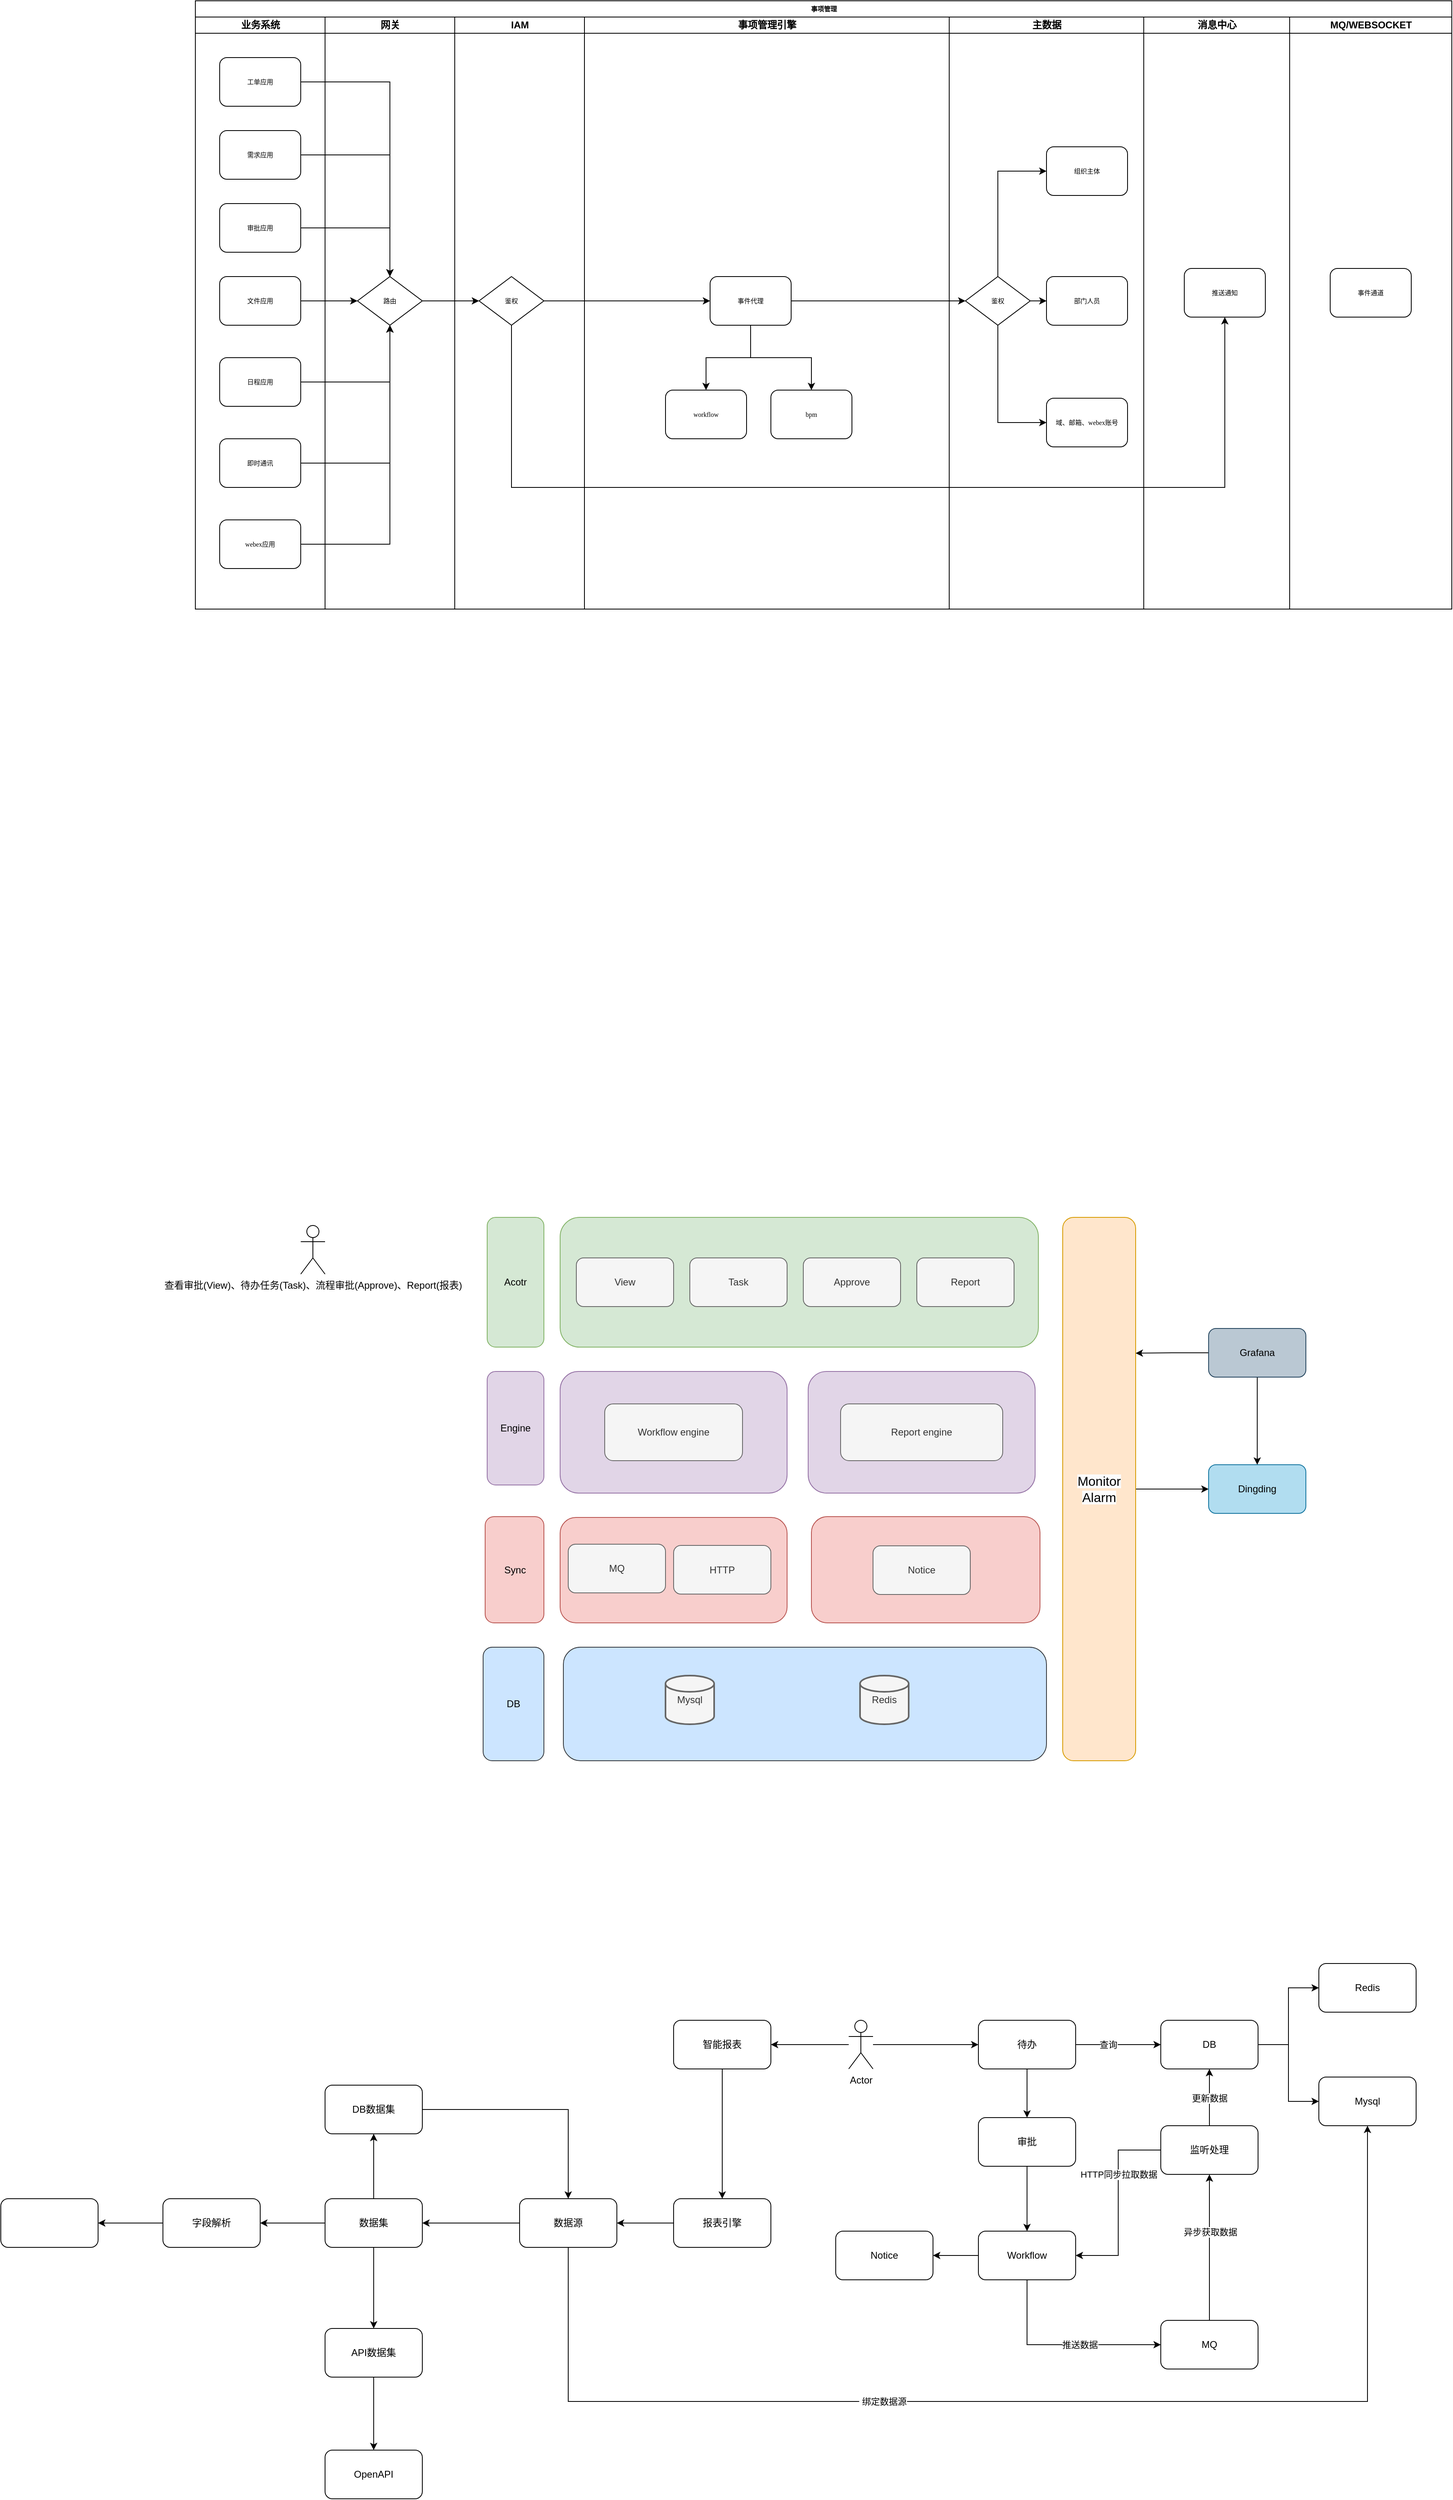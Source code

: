 <mxfile version="15.7.3" type="github">
  <diagram name="Page-1" id="74e2e168-ea6b-b213-b513-2b3c1d86103e">
    <mxGraphModel dx="3531" dy="1328" grid="1" gridSize="10" guides="1" tooltips="1" connect="1" arrows="1" fold="1" page="1" pageScale="1" pageWidth="1100" pageHeight="850" background="none" math="0" shadow="0">
      <root>
        <mxCell id="0" />
        <mxCell id="1" parent="0" />
        <mxCell id="QAFNWtgdx4BfWXEss5s8-122" value="" style="rounded=1;whiteSpace=wrap;html=1;fillColor=#e1d5e7;strokeColor=#9673a6;" vertex="1" parent="1">
          <mxGeometry x="886" y="1730" width="280" height="150" as="geometry" />
        </mxCell>
        <mxCell id="QAFNWtgdx4BfWXEss5s8-107" value="" style="rounded=1;whiteSpace=wrap;html=1;fillColor=#cce5ff;strokeColor=#36393d;" vertex="1" parent="1">
          <mxGeometry x="584" y="2070" width="596" height="140" as="geometry" />
        </mxCell>
        <mxCell id="QAFNWtgdx4BfWXEss5s8-105" value="" style="rounded=1;whiteSpace=wrap;html=1;fillColor=#e1d5e7;strokeColor=#9673a6;" vertex="1" parent="1">
          <mxGeometry x="580" y="1730" width="280" height="150" as="geometry" />
        </mxCell>
        <mxCell id="QAFNWtgdx4BfWXEss5s8-104" value="" style="rounded=1;whiteSpace=wrap;html=1;fillColor=#d5e8d4;strokeColor=#82b366;" vertex="1" parent="1">
          <mxGeometry x="580" y="1540" width="590" height="160" as="geometry" />
        </mxCell>
        <mxCell id="77e6c97f196da883-1" value="事项管理" style="swimlane;html=1;childLayout=stackLayout;startSize=20;rounded=0;shadow=0;labelBackgroundColor=none;strokeWidth=1;fontFamily=Verdana;fontSize=8;align=center;" parent="1" vertex="1">
          <mxGeometry x="130" y="40" width="1550" height="750" as="geometry" />
        </mxCell>
        <mxCell id="77e6c97f196da883-2" value="业务系统" style="swimlane;html=1;startSize=20;" parent="77e6c97f196da883-1" vertex="1">
          <mxGeometry y="20" width="160" height="730" as="geometry" />
        </mxCell>
        <mxCell id="77e6c97f196da883-8" value="工单应用" style="rounded=1;whiteSpace=wrap;html=1;shadow=0;labelBackgroundColor=none;strokeWidth=1;fontFamily=Verdana;fontSize=8;align=center;" parent="77e6c97f196da883-2" vertex="1">
          <mxGeometry x="30" y="50" width="100" height="60" as="geometry" />
        </mxCell>
        <mxCell id="77e6c97f196da883-9" value="审批应用" style="rounded=1;whiteSpace=wrap;html=1;shadow=0;labelBackgroundColor=none;strokeWidth=1;fontFamily=Verdana;fontSize=8;align=center;" parent="77e6c97f196da883-2" vertex="1">
          <mxGeometry x="30" y="230" width="100" height="60" as="geometry" />
        </mxCell>
        <mxCell id="QAFNWtgdx4BfWXEss5s8-1" value="需求应用" style="rounded=1;whiteSpace=wrap;html=1;shadow=0;labelBackgroundColor=none;strokeWidth=1;fontFamily=Verdana;fontSize=8;align=center;" vertex="1" parent="77e6c97f196da883-2">
          <mxGeometry x="30" y="140" width="100" height="60" as="geometry" />
        </mxCell>
        <mxCell id="QAFNWtgdx4BfWXEss5s8-9" value="文件应用" style="rounded=1;whiteSpace=wrap;html=1;shadow=0;labelBackgroundColor=none;strokeWidth=1;fontFamily=Verdana;fontSize=8;align=center;" vertex="1" parent="77e6c97f196da883-2">
          <mxGeometry x="30" y="320" width="100" height="60" as="geometry" />
        </mxCell>
        <mxCell id="QAFNWtgdx4BfWXEss5s8-10" value="日程应用" style="rounded=1;whiteSpace=wrap;html=1;shadow=0;labelBackgroundColor=none;strokeWidth=1;fontFamily=Verdana;fontSize=8;align=center;" vertex="1" parent="77e6c97f196da883-2">
          <mxGeometry x="30" y="420" width="100" height="60" as="geometry" />
        </mxCell>
        <mxCell id="QAFNWtgdx4BfWXEss5s8-11" value="即时通讯" style="rounded=1;whiteSpace=wrap;html=1;shadow=0;labelBackgroundColor=none;strokeWidth=1;fontFamily=Verdana;fontSize=8;align=center;" vertex="1" parent="77e6c97f196da883-2">
          <mxGeometry x="30" y="520" width="100" height="60" as="geometry" />
        </mxCell>
        <mxCell id="QAFNWtgdx4BfWXEss5s8-12" value="webex应用" style="rounded=1;whiteSpace=wrap;html=1;shadow=0;labelBackgroundColor=none;strokeWidth=1;fontFamily=Verdana;fontSize=8;align=center;" vertex="1" parent="77e6c97f196da883-2">
          <mxGeometry x="30" y="620" width="100" height="60" as="geometry" />
        </mxCell>
        <mxCell id="77e6c97f196da883-3" value="网关" style="swimlane;html=1;startSize=20;" parent="77e6c97f196da883-1" vertex="1">
          <mxGeometry x="160" y="20" width="160" height="730" as="geometry" />
        </mxCell>
        <mxCell id="77e6c97f196da883-13" value="路由" style="rhombus;whiteSpace=wrap;html=1;rounded=0;shadow=0;labelBackgroundColor=none;strokeWidth=1;fontFamily=Verdana;fontSize=8;align=center;" parent="77e6c97f196da883-3" vertex="1">
          <mxGeometry x="40" y="320" width="80" height="60" as="geometry" />
        </mxCell>
        <mxCell id="77e6c97f196da883-4" value="IAM" style="swimlane;html=1;startSize=20;" parent="77e6c97f196da883-1" vertex="1">
          <mxGeometry x="320" y="20" width="160" height="730" as="geometry" />
        </mxCell>
        <mxCell id="QAFNWtgdx4BfWXEss5s8-61" value="鉴权" style="rhombus;whiteSpace=wrap;html=1;rounded=0;shadow=0;labelBackgroundColor=none;strokeWidth=1;fontFamily=Verdana;fontSize=8;align=center;" vertex="1" parent="77e6c97f196da883-4">
          <mxGeometry x="30" y="320" width="80" height="60" as="geometry" />
        </mxCell>
        <mxCell id="QAFNWtgdx4BfWXEss5s8-17" style="edgeStyle=orthogonalEdgeStyle;rounded=0;orthogonalLoop=1;jettySize=auto;html=1;" edge="1" parent="77e6c97f196da883-1" source="77e6c97f196da883-8" target="77e6c97f196da883-13">
          <mxGeometry relative="1" as="geometry">
            <Array as="points">
              <mxPoint x="240" y="100" />
            </Array>
          </mxGeometry>
        </mxCell>
        <mxCell id="QAFNWtgdx4BfWXEss5s8-18" style="edgeStyle=orthogonalEdgeStyle;rounded=0;orthogonalLoop=1;jettySize=auto;html=1;entryX=0.5;entryY=0;entryDx=0;entryDy=0;" edge="1" parent="77e6c97f196da883-1" source="QAFNWtgdx4BfWXEss5s8-1" target="77e6c97f196da883-13">
          <mxGeometry relative="1" as="geometry" />
        </mxCell>
        <mxCell id="QAFNWtgdx4BfWXEss5s8-20" style="edgeStyle=orthogonalEdgeStyle;rounded=0;orthogonalLoop=1;jettySize=auto;html=1;entryX=0;entryY=0.5;entryDx=0;entryDy=0;" edge="1" parent="77e6c97f196da883-1" source="QAFNWtgdx4BfWXEss5s8-9" target="77e6c97f196da883-13">
          <mxGeometry relative="1" as="geometry" />
        </mxCell>
        <mxCell id="QAFNWtgdx4BfWXEss5s8-21" style="edgeStyle=orthogonalEdgeStyle;rounded=0;orthogonalLoop=1;jettySize=auto;html=1;entryX=0.5;entryY=1;entryDx=0;entryDy=0;" edge="1" parent="77e6c97f196da883-1" source="QAFNWtgdx4BfWXEss5s8-10" target="77e6c97f196da883-13">
          <mxGeometry relative="1" as="geometry" />
        </mxCell>
        <mxCell id="QAFNWtgdx4BfWXEss5s8-24" style="edgeStyle=orthogonalEdgeStyle;rounded=0;orthogonalLoop=1;jettySize=auto;html=1;entryX=0.5;entryY=1;entryDx=0;entryDy=0;" edge="1" parent="77e6c97f196da883-1" source="QAFNWtgdx4BfWXEss5s8-12" target="77e6c97f196da883-13">
          <mxGeometry relative="1" as="geometry" />
        </mxCell>
        <mxCell id="77e6c97f196da883-5" value="事项管理引擎" style="swimlane;html=1;startSize=20;" parent="77e6c97f196da883-1" vertex="1">
          <mxGeometry x="480" y="20" width="450" height="730" as="geometry" />
        </mxCell>
        <mxCell id="QAFNWtgdx4BfWXEss5s8-57" style="edgeStyle=orthogonalEdgeStyle;rounded=0;orthogonalLoop=1;jettySize=auto;html=1;entryX=0.5;entryY=0;entryDx=0;entryDy=0;" edge="1" parent="77e6c97f196da883-5" source="77e6c97f196da883-15" target="QAFNWtgdx4BfWXEss5s8-42">
          <mxGeometry relative="1" as="geometry" />
        </mxCell>
        <mxCell id="QAFNWtgdx4BfWXEss5s8-58" style="edgeStyle=orthogonalEdgeStyle;rounded=0;orthogonalLoop=1;jettySize=auto;html=1;" edge="1" parent="77e6c97f196da883-5" source="77e6c97f196da883-15" target="QAFNWtgdx4BfWXEss5s8-29">
          <mxGeometry relative="1" as="geometry" />
        </mxCell>
        <mxCell id="77e6c97f196da883-15" value="事件代理" style="rounded=1;whiteSpace=wrap;html=1;shadow=0;labelBackgroundColor=none;strokeWidth=1;fontFamily=Verdana;fontSize=8;align=center;" parent="77e6c97f196da883-5" vertex="1">
          <mxGeometry x="155" y="320" width="100" height="60" as="geometry" />
        </mxCell>
        <mxCell id="QAFNWtgdx4BfWXEss5s8-29" value="bpm" style="rounded=1;whiteSpace=wrap;html=1;shadow=0;labelBackgroundColor=none;strokeWidth=1;fontFamily=Verdana;fontSize=8;align=center;" vertex="1" parent="77e6c97f196da883-5">
          <mxGeometry x="230" y="460" width="100" height="60" as="geometry" />
        </mxCell>
        <mxCell id="QAFNWtgdx4BfWXEss5s8-42" value="workflow" style="rounded=1;whiteSpace=wrap;html=1;shadow=0;labelBackgroundColor=none;strokeWidth=1;fontFamily=Verdana;fontSize=8;align=center;" vertex="1" parent="77e6c97f196da883-5">
          <mxGeometry x="100" y="460" width="100" height="60" as="geometry" />
        </mxCell>
        <mxCell id="77e6c97f196da883-6" value="主数据" style="swimlane;html=1;startSize=20;" parent="77e6c97f196da883-1" vertex="1">
          <mxGeometry x="930" y="20" width="240" height="730" as="geometry" />
        </mxCell>
        <mxCell id="QAFNWtgdx4BfWXEss5s8-26" value="域、邮箱、webex账号" style="rounded=1;whiteSpace=wrap;html=1;shadow=0;labelBackgroundColor=none;strokeWidth=1;fontFamily=Verdana;fontSize=8;align=center;" vertex="1" parent="77e6c97f196da883-6">
          <mxGeometry x="120" y="470" width="100" height="60" as="geometry" />
        </mxCell>
        <mxCell id="QAFNWtgdx4BfWXEss5s8-27" value="组织主体" style="rounded=1;whiteSpace=wrap;html=1;shadow=0;labelBackgroundColor=none;strokeWidth=1;fontFamily=Verdana;fontSize=8;align=center;" vertex="1" parent="77e6c97f196da883-6">
          <mxGeometry x="120" y="160" width="100" height="60" as="geometry" />
        </mxCell>
        <mxCell id="QAFNWtgdx4BfWXEss5s8-28" value="部门人员" style="rounded=1;whiteSpace=wrap;html=1;shadow=0;labelBackgroundColor=none;strokeWidth=1;fontFamily=Verdana;fontSize=8;align=center;" vertex="1" parent="77e6c97f196da883-6">
          <mxGeometry x="120" y="320" width="100" height="60" as="geometry" />
        </mxCell>
        <mxCell id="QAFNWtgdx4BfWXEss5s8-32" style="edgeStyle=orthogonalEdgeStyle;rounded=0;orthogonalLoop=1;jettySize=auto;html=1;" edge="1" parent="77e6c97f196da883-6" source="QAFNWtgdx4BfWXEss5s8-30" target="QAFNWtgdx4BfWXEss5s8-28">
          <mxGeometry relative="1" as="geometry" />
        </mxCell>
        <mxCell id="QAFNWtgdx4BfWXEss5s8-53" style="edgeStyle=orthogonalEdgeStyle;rounded=0;orthogonalLoop=1;jettySize=auto;html=1;entryX=0;entryY=0.5;entryDx=0;entryDy=0;" edge="1" parent="77e6c97f196da883-6" source="QAFNWtgdx4BfWXEss5s8-30" target="QAFNWtgdx4BfWXEss5s8-27">
          <mxGeometry relative="1" as="geometry">
            <Array as="points">
              <mxPoint x="60" y="190" />
            </Array>
          </mxGeometry>
        </mxCell>
        <mxCell id="QAFNWtgdx4BfWXEss5s8-54" style="edgeStyle=orthogonalEdgeStyle;rounded=0;orthogonalLoop=1;jettySize=auto;html=1;entryX=0;entryY=0.5;entryDx=0;entryDy=0;" edge="1" parent="77e6c97f196da883-6" source="QAFNWtgdx4BfWXEss5s8-30" target="QAFNWtgdx4BfWXEss5s8-26">
          <mxGeometry relative="1" as="geometry">
            <Array as="points">
              <mxPoint x="60" y="500" />
            </Array>
          </mxGeometry>
        </mxCell>
        <mxCell id="QAFNWtgdx4BfWXEss5s8-30" value="鉴权" style="rhombus;whiteSpace=wrap;html=1;rounded=0;shadow=0;labelBackgroundColor=none;strokeWidth=1;fontFamily=Verdana;fontSize=8;align=center;" vertex="1" parent="77e6c97f196da883-6">
          <mxGeometry x="20" y="320" width="80" height="60" as="geometry" />
        </mxCell>
        <mxCell id="77e6c97f196da883-7" value="消息中心" style="swimlane;html=1;startSize=20;" parent="77e6c97f196da883-1" vertex="1">
          <mxGeometry x="1170" y="20" width="180" height="730" as="geometry" />
        </mxCell>
        <mxCell id="QAFNWtgdx4BfWXEss5s8-25" value="推送通知" style="rounded=1;whiteSpace=wrap;html=1;shadow=0;labelBackgroundColor=none;strokeWidth=1;fontFamily=Verdana;fontSize=8;align=center;" vertex="1" parent="77e6c97f196da883-7">
          <mxGeometry x="50" y="310" width="100" height="60" as="geometry" />
        </mxCell>
        <mxCell id="QAFNWtgdx4BfWXEss5s8-31" style="edgeStyle=orthogonalEdgeStyle;rounded=0;orthogonalLoop=1;jettySize=auto;html=1;entryX=0.5;entryY=0;entryDx=0;entryDy=0;" edge="1" parent="77e6c97f196da883-1" source="77e6c97f196da883-9" target="77e6c97f196da883-13">
          <mxGeometry relative="1" as="geometry" />
        </mxCell>
        <mxCell id="QAFNWtgdx4BfWXEss5s8-22" style="edgeStyle=orthogonalEdgeStyle;rounded=0;orthogonalLoop=1;jettySize=auto;html=1;entryX=0.5;entryY=1;entryDx=0;entryDy=0;" edge="1" parent="77e6c97f196da883-1" source="QAFNWtgdx4BfWXEss5s8-11" target="77e6c97f196da883-13">
          <mxGeometry relative="1" as="geometry">
            <mxPoint x="170" y="400" as="targetPoint" />
          </mxGeometry>
        </mxCell>
        <mxCell id="QAFNWtgdx4BfWXEss5s8-62" style="edgeStyle=orthogonalEdgeStyle;rounded=0;orthogonalLoop=1;jettySize=auto;html=1;entryX=0;entryY=0.5;entryDx=0;entryDy=0;" edge="1" parent="77e6c97f196da883-1" source="77e6c97f196da883-13" target="QAFNWtgdx4BfWXEss5s8-61">
          <mxGeometry relative="1" as="geometry" />
        </mxCell>
        <mxCell id="QAFNWtgdx4BfWXEss5s8-64" style="edgeStyle=orthogonalEdgeStyle;rounded=0;orthogonalLoop=1;jettySize=auto;html=1;entryX=0.5;entryY=1;entryDx=0;entryDy=0;" edge="1" parent="77e6c97f196da883-1" source="QAFNWtgdx4BfWXEss5s8-61" target="QAFNWtgdx4BfWXEss5s8-25">
          <mxGeometry relative="1" as="geometry">
            <Array as="points">
              <mxPoint x="390" y="600" />
              <mxPoint x="1270" y="600" />
            </Array>
          </mxGeometry>
        </mxCell>
        <mxCell id="QAFNWtgdx4BfWXEss5s8-70" style="edgeStyle=orthogonalEdgeStyle;rounded=0;orthogonalLoop=1;jettySize=auto;html=1;entryX=0;entryY=0.5;entryDx=0;entryDy=0;exitX=1;exitY=0.5;exitDx=0;exitDy=0;" edge="1" parent="77e6c97f196da883-1" source="77e6c97f196da883-15" target="QAFNWtgdx4BfWXEss5s8-30">
          <mxGeometry relative="1" as="geometry">
            <mxPoint x="850" y="370" as="sourcePoint" />
          </mxGeometry>
        </mxCell>
        <mxCell id="QAFNWtgdx4BfWXEss5s8-71" style="edgeStyle=orthogonalEdgeStyle;rounded=0;orthogonalLoop=1;jettySize=auto;html=1;entryX=0;entryY=0.5;entryDx=0;entryDy=0;" edge="1" parent="77e6c97f196da883-1" source="QAFNWtgdx4BfWXEss5s8-61" target="77e6c97f196da883-15">
          <mxGeometry relative="1" as="geometry">
            <mxPoint x="530" y="370" as="targetPoint" />
          </mxGeometry>
        </mxCell>
        <mxCell id="QAFNWtgdx4BfWXEss5s8-73" value="MQ/WEBSOCKET" style="swimlane;html=1;startSize=20;" vertex="1" parent="77e6c97f196da883-1">
          <mxGeometry x="1350" y="20" width="200" height="730" as="geometry" />
        </mxCell>
        <mxCell id="QAFNWtgdx4BfWXEss5s8-74" value="事件通道" style="rounded=1;whiteSpace=wrap;html=1;shadow=0;labelBackgroundColor=none;strokeWidth=1;fontFamily=Verdana;fontSize=8;align=center;" vertex="1" parent="QAFNWtgdx4BfWXEss5s8-73">
          <mxGeometry x="50" y="310" width="100" height="60" as="geometry" />
        </mxCell>
        <mxCell id="QAFNWtgdx4BfWXEss5s8-75" value="View" style="rounded=1;whiteSpace=wrap;html=1;fillColor=#f5f5f5;fontColor=#333333;strokeColor=#666666;" vertex="1" parent="1">
          <mxGeometry x="600" y="1590" width="120" height="60" as="geometry" />
        </mxCell>
        <mxCell id="QAFNWtgdx4BfWXEss5s8-76" value="Report engine" style="rounded=1;whiteSpace=wrap;html=1;fillColor=#f5f5f5;fontColor=#333333;strokeColor=#666666;" vertex="1" parent="1">
          <mxGeometry x="926" y="1770" width="200" height="70" as="geometry" />
        </mxCell>
        <mxCell id="QAFNWtgdx4BfWXEss5s8-77" value="查看审批(View)、待办任务(Task)、流程审批(Approve)、Report(报表)" style="shape=umlActor;verticalLabelPosition=bottom;verticalAlign=top;html=1;outlineConnect=0;" vertex="1" parent="1">
          <mxGeometry x="260" y="1550" width="30" height="60" as="geometry" />
        </mxCell>
        <mxCell id="QAFNWtgdx4BfWXEss5s8-79" value="Task" style="rounded=1;whiteSpace=wrap;html=1;fillColor=#f5f5f5;fontColor=#333333;strokeColor=#666666;" vertex="1" parent="1">
          <mxGeometry x="740" y="1590" width="120" height="60" as="geometry" />
        </mxCell>
        <mxCell id="QAFNWtgdx4BfWXEss5s8-80" value="Approve" style="rounded=1;whiteSpace=wrap;html=1;fillColor=#f5f5f5;fontColor=#333333;strokeColor=#666666;" vertex="1" parent="1">
          <mxGeometry x="880" y="1590" width="120" height="60" as="geometry" />
        </mxCell>
        <mxCell id="QAFNWtgdx4BfWXEss5s8-81" value="Workflow engine" style="rounded=1;whiteSpace=wrap;html=1;fillColor=#f5f5f5;fontColor=#333333;strokeColor=#666666;" vertex="1" parent="1">
          <mxGeometry x="635" y="1770" width="170" height="70" as="geometry" />
        </mxCell>
        <mxCell id="QAFNWtgdx4BfWXEss5s8-98" value="" style="edgeStyle=orthogonalEdgeStyle;rounded=0;orthogonalLoop=1;jettySize=auto;html=1;" edge="1" parent="1" source="QAFNWtgdx4BfWXEss5s8-86" target="QAFNWtgdx4BfWXEss5s8-97">
          <mxGeometry relative="1" as="geometry" />
        </mxCell>
        <mxCell id="QAFNWtgdx4BfWXEss5s8-86" value="&lt;span style=&quot;font-family: &amp;#34;pingfang sc&amp;#34; , &amp;#34;arial&amp;#34; , &amp;#34;hiragino sans gb&amp;#34; , &amp;#34;stheiti&amp;#34; , &amp;#34;microsoft yahei&amp;#34; , &amp;#34;wenquanyi micro hei&amp;#34; , sans-serif ; font-size: 16px ; background-color: rgb(251 , 251 , 251)&quot;&gt;Monitor Alarm&lt;/span&gt;" style="rounded=1;whiteSpace=wrap;html=1;fillColor=#ffe6cc;strokeColor=#d79b00;" vertex="1" parent="1">
          <mxGeometry x="1200" y="1540" width="90" height="670" as="geometry" />
        </mxCell>
        <mxCell id="QAFNWtgdx4BfWXEss5s8-97" value="&lt;span&gt;Dingding&lt;/span&gt;" style="whiteSpace=wrap;html=1;rounded=1;fillColor=#b1ddf0;strokeColor=#10739e;" vertex="1" parent="1">
          <mxGeometry x="1380" y="1845" width="120" height="60" as="geometry" />
        </mxCell>
        <mxCell id="QAFNWtgdx4BfWXEss5s8-119" style="edgeStyle=orthogonalEdgeStyle;rounded=0;orthogonalLoop=1;jettySize=auto;html=1;entryX=1;entryY=0.25;entryDx=0;entryDy=0;" edge="1" parent="1" source="QAFNWtgdx4BfWXEss5s8-99" target="QAFNWtgdx4BfWXEss5s8-86">
          <mxGeometry relative="1" as="geometry" />
        </mxCell>
        <mxCell id="QAFNWtgdx4BfWXEss5s8-123" style="edgeStyle=orthogonalEdgeStyle;rounded=0;orthogonalLoop=1;jettySize=auto;html=1;entryX=0.5;entryY=0;entryDx=0;entryDy=0;" edge="1" parent="1" source="QAFNWtgdx4BfWXEss5s8-99" target="QAFNWtgdx4BfWXEss5s8-97">
          <mxGeometry relative="1" as="geometry" />
        </mxCell>
        <mxCell id="QAFNWtgdx4BfWXEss5s8-99" value="Grafana" style="whiteSpace=wrap;html=1;rounded=1;fillColor=#bac8d3;strokeColor=#23445d;" vertex="1" parent="1">
          <mxGeometry x="1380" y="1677" width="120" height="60" as="geometry" />
        </mxCell>
        <mxCell id="QAFNWtgdx4BfWXEss5s8-100" value="Mysql" style="strokeWidth=2;html=1;shape=mxgraph.flowchart.database;whiteSpace=wrap;fillColor=#f5f5f5;fontColor=#333333;strokeColor=#666666;" vertex="1" parent="1">
          <mxGeometry x="710" y="2105" width="60" height="60" as="geometry" />
        </mxCell>
        <mxCell id="QAFNWtgdx4BfWXEss5s8-102" value="Acotr" style="rounded=1;whiteSpace=wrap;html=1;fillColor=#d5e8d4;strokeColor=#82b366;" vertex="1" parent="1">
          <mxGeometry x="490" y="1540" width="70" height="160" as="geometry" />
        </mxCell>
        <mxCell id="QAFNWtgdx4BfWXEss5s8-103" value="&lt;span&gt;Engine&lt;/span&gt;" style="rounded=1;whiteSpace=wrap;html=1;fillColor=#e1d5e7;strokeColor=#9673a6;" vertex="1" parent="1">
          <mxGeometry x="490" y="1730" width="70" height="140" as="geometry" />
        </mxCell>
        <mxCell id="QAFNWtgdx4BfWXEss5s8-106" value="&lt;span&gt;DB&lt;/span&gt;" style="rounded=1;whiteSpace=wrap;html=1;fillColor=#cce5ff;strokeColor=#36393d;" vertex="1" parent="1">
          <mxGeometry x="485" y="2070" width="75" height="140" as="geometry" />
        </mxCell>
        <mxCell id="QAFNWtgdx4BfWXEss5s8-108" value="Sync" style="rounded=1;whiteSpace=wrap;html=1;fillColor=#f8cecc;strokeColor=#b85450;" vertex="1" parent="1">
          <mxGeometry x="487.5" y="1909" width="72.5" height="131" as="geometry" />
        </mxCell>
        <mxCell id="QAFNWtgdx4BfWXEss5s8-109" value="" style="rounded=1;whiteSpace=wrap;html=1;fillColor=#f8cecc;strokeColor=#b85450;" vertex="1" parent="1">
          <mxGeometry x="580" y="1910" width="280" height="130" as="geometry" />
        </mxCell>
        <mxCell id="QAFNWtgdx4BfWXEss5s8-110" value="Report" style="rounded=1;whiteSpace=wrap;html=1;fillColor=#f5f5f5;fontColor=#333333;strokeColor=#666666;" vertex="1" parent="1">
          <mxGeometry x="1020" y="1590" width="120" height="60" as="geometry" />
        </mxCell>
        <mxCell id="QAFNWtgdx4BfWXEss5s8-111" value="MQ" style="rounded=1;whiteSpace=wrap;html=1;fillColor=#f5f5f5;fontColor=#333333;strokeColor=#666666;" vertex="1" parent="1">
          <mxGeometry x="590" y="1943" width="120" height="60" as="geometry" />
        </mxCell>
        <mxCell id="QAFNWtgdx4BfWXEss5s8-113" value="HTTP" style="rounded=1;whiteSpace=wrap;html=1;fillColor=#f5f5f5;fontColor=#333333;strokeColor=#666666;" vertex="1" parent="1">
          <mxGeometry x="720" y="1944.5" width="120" height="60" as="geometry" />
        </mxCell>
        <mxCell id="QAFNWtgdx4BfWXEss5s8-114" value="Redis" style="strokeWidth=2;html=1;shape=mxgraph.flowchart.database;whiteSpace=wrap;fillColor=#f5f5f5;fontColor=#333333;strokeColor=#666666;" vertex="1" parent="1">
          <mxGeometry x="950" y="2105" width="60" height="60" as="geometry" />
        </mxCell>
        <mxCell id="QAFNWtgdx4BfWXEss5s8-117" value="" style="rounded=1;whiteSpace=wrap;html=1;fillColor=#f8cecc;strokeColor=#b85450;" vertex="1" parent="1">
          <mxGeometry x="890" y="1909" width="282" height="131" as="geometry" />
        </mxCell>
        <mxCell id="QAFNWtgdx4BfWXEss5s8-118" value="Notice" style="rounded=1;whiteSpace=wrap;html=1;fillColor=#f5f5f5;fontColor=#333333;strokeColor=#666666;" vertex="1" parent="1">
          <mxGeometry x="966" y="1945" width="120" height="60" as="geometry" />
        </mxCell>
        <mxCell id="QAFNWtgdx4BfWXEss5s8-126" style="edgeStyle=orthogonalEdgeStyle;rounded=0;orthogonalLoop=1;jettySize=auto;html=1;entryX=0;entryY=0.5;entryDx=0;entryDy=0;" edge="1" parent="1" source="QAFNWtgdx4BfWXEss5s8-124" target="QAFNWtgdx4BfWXEss5s8-125">
          <mxGeometry relative="1" as="geometry" />
        </mxCell>
        <mxCell id="QAFNWtgdx4BfWXEss5s8-161" style="edgeStyle=orthogonalEdgeStyle;rounded=0;orthogonalLoop=1;jettySize=auto;html=1;" edge="1" parent="1" source="QAFNWtgdx4BfWXEss5s8-124" target="QAFNWtgdx4BfWXEss5s8-158">
          <mxGeometry relative="1" as="geometry" />
        </mxCell>
        <mxCell id="QAFNWtgdx4BfWXEss5s8-124" value="Actor" style="shape=umlActor;verticalLabelPosition=bottom;verticalAlign=top;html=1;outlineConnect=0;" vertex="1" parent="1">
          <mxGeometry x="936" y="2530" width="30" height="60" as="geometry" />
        </mxCell>
        <mxCell id="QAFNWtgdx4BfWXEss5s8-134" style="edgeStyle=orthogonalEdgeStyle;rounded=0;orthogonalLoop=1;jettySize=auto;html=1;entryX=0.5;entryY=0;entryDx=0;entryDy=0;" edge="1" parent="1" source="QAFNWtgdx4BfWXEss5s8-125" target="QAFNWtgdx4BfWXEss5s8-129">
          <mxGeometry relative="1" as="geometry" />
        </mxCell>
        <mxCell id="QAFNWtgdx4BfWXEss5s8-137" style="edgeStyle=orthogonalEdgeStyle;rounded=0;orthogonalLoop=1;jettySize=auto;html=1;" edge="1" parent="1" source="QAFNWtgdx4BfWXEss5s8-125" target="QAFNWtgdx4BfWXEss5s8-136">
          <mxGeometry relative="1" as="geometry" />
        </mxCell>
        <mxCell id="QAFNWtgdx4BfWXEss5s8-138" value="查询" style="edgeLabel;html=1;align=center;verticalAlign=middle;resizable=0;points=[];" vertex="1" connectable="0" parent="QAFNWtgdx4BfWXEss5s8-137">
          <mxGeometry x="-0.243" relative="1" as="geometry">
            <mxPoint as="offset" />
          </mxGeometry>
        </mxCell>
        <mxCell id="QAFNWtgdx4BfWXEss5s8-125" value="待办" style="rounded=1;whiteSpace=wrap;html=1;" vertex="1" parent="1">
          <mxGeometry x="1096" y="2530" width="120" height="60" as="geometry" />
        </mxCell>
        <mxCell id="QAFNWtgdx4BfWXEss5s8-135" style="edgeStyle=orthogonalEdgeStyle;rounded=0;orthogonalLoop=1;jettySize=auto;html=1;entryX=0.5;entryY=0;entryDx=0;entryDy=0;" edge="1" parent="1" source="QAFNWtgdx4BfWXEss5s8-129" target="QAFNWtgdx4BfWXEss5s8-132">
          <mxGeometry relative="1" as="geometry" />
        </mxCell>
        <mxCell id="QAFNWtgdx4BfWXEss5s8-129" value="审批" style="whiteSpace=wrap;html=1;rounded=1;" vertex="1" parent="1">
          <mxGeometry x="1096" y="2650" width="120" height="60" as="geometry" />
        </mxCell>
        <mxCell id="QAFNWtgdx4BfWXEss5s8-152" style="edgeStyle=orthogonalEdgeStyle;rounded=0;orthogonalLoop=1;jettySize=auto;html=1;entryX=0;entryY=0.5;entryDx=0;entryDy=0;" edge="1" parent="1" source="QAFNWtgdx4BfWXEss5s8-132" target="QAFNWtgdx4BfWXEss5s8-144">
          <mxGeometry relative="1" as="geometry">
            <Array as="points">
              <mxPoint x="1156" y="2930" />
            </Array>
          </mxGeometry>
        </mxCell>
        <mxCell id="QAFNWtgdx4BfWXEss5s8-171" value="推送数据" style="edgeLabel;html=1;align=center;verticalAlign=middle;resizable=0;points=[];" vertex="1" connectable="0" parent="QAFNWtgdx4BfWXEss5s8-152">
          <mxGeometry x="0.18" relative="1" as="geometry">
            <mxPoint as="offset" />
          </mxGeometry>
        </mxCell>
        <mxCell id="QAFNWtgdx4BfWXEss5s8-167" style="edgeStyle=orthogonalEdgeStyle;rounded=0;orthogonalLoop=1;jettySize=auto;html=1;entryX=1;entryY=0.5;entryDx=0;entryDy=0;" edge="1" parent="1" source="QAFNWtgdx4BfWXEss5s8-132" target="QAFNWtgdx4BfWXEss5s8-166">
          <mxGeometry relative="1" as="geometry" />
        </mxCell>
        <mxCell id="QAFNWtgdx4BfWXEss5s8-132" value="Workflow" style="rounded=1;whiteSpace=wrap;html=1;" vertex="1" parent="1">
          <mxGeometry x="1096" y="2790" width="120" height="60" as="geometry" />
        </mxCell>
        <mxCell id="QAFNWtgdx4BfWXEss5s8-142" style="edgeStyle=orthogonalEdgeStyle;rounded=0;orthogonalLoop=1;jettySize=auto;html=1;entryX=0;entryY=0.5;entryDx=0;entryDy=0;" edge="1" parent="1" source="QAFNWtgdx4BfWXEss5s8-136" target="QAFNWtgdx4BfWXEss5s8-139">
          <mxGeometry relative="1" as="geometry" />
        </mxCell>
        <mxCell id="QAFNWtgdx4BfWXEss5s8-143" style="edgeStyle=orthogonalEdgeStyle;rounded=0;orthogonalLoop=1;jettySize=auto;html=1;entryX=0;entryY=0.5;entryDx=0;entryDy=0;" edge="1" parent="1" source="QAFNWtgdx4BfWXEss5s8-136" target="QAFNWtgdx4BfWXEss5s8-140">
          <mxGeometry relative="1" as="geometry" />
        </mxCell>
        <mxCell id="QAFNWtgdx4BfWXEss5s8-136" value="DB" style="rounded=1;whiteSpace=wrap;html=1;" vertex="1" parent="1">
          <mxGeometry x="1321" y="2530" width="120" height="60" as="geometry" />
        </mxCell>
        <mxCell id="QAFNWtgdx4BfWXEss5s8-139" value="Redis" style="rounded=1;whiteSpace=wrap;html=1;" vertex="1" parent="1">
          <mxGeometry x="1516" y="2460" width="120" height="60" as="geometry" />
        </mxCell>
        <mxCell id="QAFNWtgdx4BfWXEss5s8-140" value="Mysql" style="rounded=1;whiteSpace=wrap;html=1;" vertex="1" parent="1">
          <mxGeometry x="1516" y="2600" width="120" height="60" as="geometry" />
        </mxCell>
        <mxCell id="QAFNWtgdx4BfWXEss5s8-148" style="edgeStyle=orthogonalEdgeStyle;rounded=0;orthogonalLoop=1;jettySize=auto;html=1;" edge="1" parent="1" source="QAFNWtgdx4BfWXEss5s8-144" target="QAFNWtgdx4BfWXEss5s8-147">
          <mxGeometry relative="1" as="geometry" />
        </mxCell>
        <mxCell id="QAFNWtgdx4BfWXEss5s8-151" value="异步获取数据" style="edgeLabel;html=1;align=center;verticalAlign=middle;resizable=0;points=[];" vertex="1" connectable="0" parent="QAFNWtgdx4BfWXEss5s8-148">
          <mxGeometry x="0.216" y="-1" relative="1" as="geometry">
            <mxPoint as="offset" />
          </mxGeometry>
        </mxCell>
        <mxCell id="QAFNWtgdx4BfWXEss5s8-144" value="MQ" style="rounded=1;whiteSpace=wrap;html=1;" vertex="1" parent="1">
          <mxGeometry x="1321" y="2900" width="120" height="60" as="geometry" />
        </mxCell>
        <mxCell id="QAFNWtgdx4BfWXEss5s8-149" style="edgeStyle=orthogonalEdgeStyle;rounded=0;orthogonalLoop=1;jettySize=auto;html=1;" edge="1" parent="1" source="QAFNWtgdx4BfWXEss5s8-147" target="QAFNWtgdx4BfWXEss5s8-136">
          <mxGeometry relative="1" as="geometry" />
        </mxCell>
        <mxCell id="QAFNWtgdx4BfWXEss5s8-150" value="更新数据" style="edgeLabel;html=1;align=center;verticalAlign=middle;resizable=0;points=[];" vertex="1" connectable="0" parent="QAFNWtgdx4BfWXEss5s8-149">
          <mxGeometry x="-0.029" relative="1" as="geometry">
            <mxPoint as="offset" />
          </mxGeometry>
        </mxCell>
        <mxCell id="QAFNWtgdx4BfWXEss5s8-153" style="edgeStyle=orthogonalEdgeStyle;rounded=0;orthogonalLoop=1;jettySize=auto;html=1;entryX=1;entryY=0.5;entryDx=0;entryDy=0;" edge="1" parent="1" source="QAFNWtgdx4BfWXEss5s8-147" target="QAFNWtgdx4BfWXEss5s8-132">
          <mxGeometry relative="1" as="geometry" />
        </mxCell>
        <mxCell id="QAFNWtgdx4BfWXEss5s8-154" value="HTTP同步拉取数据" style="edgeLabel;html=1;align=center;verticalAlign=middle;resizable=0;points=[];" vertex="1" connectable="0" parent="QAFNWtgdx4BfWXEss5s8-153">
          <mxGeometry x="-0.296" relative="1" as="geometry">
            <mxPoint as="offset" />
          </mxGeometry>
        </mxCell>
        <mxCell id="QAFNWtgdx4BfWXEss5s8-147" value="监听处理" style="rounded=1;whiteSpace=wrap;html=1;" vertex="1" parent="1">
          <mxGeometry x="1321" y="2660" width="120" height="60" as="geometry" />
        </mxCell>
        <mxCell id="QAFNWtgdx4BfWXEss5s8-164" style="edgeStyle=orthogonalEdgeStyle;rounded=0;orthogonalLoop=1;jettySize=auto;html=1;" edge="1" parent="1" source="QAFNWtgdx4BfWXEss5s8-158" target="QAFNWtgdx4BfWXEss5s8-162">
          <mxGeometry relative="1" as="geometry" />
        </mxCell>
        <mxCell id="QAFNWtgdx4BfWXEss5s8-158" value="智能报表" style="rounded=1;whiteSpace=wrap;html=1;" vertex="1" parent="1">
          <mxGeometry x="720" y="2530" width="120" height="60" as="geometry" />
        </mxCell>
        <mxCell id="QAFNWtgdx4BfWXEss5s8-165" style="edgeStyle=orthogonalEdgeStyle;rounded=0;orthogonalLoop=1;jettySize=auto;html=1;exitX=0.5;exitY=1;exitDx=0;exitDy=0;" edge="1" parent="1" source="QAFNWtgdx4BfWXEss5s8-172" target="QAFNWtgdx4BfWXEss5s8-140">
          <mxGeometry relative="1" as="geometry">
            <Array as="points">
              <mxPoint x="590" y="3000" />
              <mxPoint x="1576" y="3000" />
            </Array>
          </mxGeometry>
        </mxCell>
        <mxCell id="QAFNWtgdx4BfWXEss5s8-168" value="&amp;nbsp;绑定数据源" style="edgeLabel;html=1;align=center;verticalAlign=middle;resizable=0;points=[];" vertex="1" connectable="0" parent="QAFNWtgdx4BfWXEss5s8-165">
          <mxGeometry x="-0.239" relative="1" as="geometry">
            <mxPoint x="1" as="offset" />
          </mxGeometry>
        </mxCell>
        <mxCell id="QAFNWtgdx4BfWXEss5s8-191" style="edgeStyle=orthogonalEdgeStyle;rounded=0;orthogonalLoop=1;jettySize=auto;html=1;entryX=1;entryY=0.5;entryDx=0;entryDy=0;" edge="1" parent="1" source="QAFNWtgdx4BfWXEss5s8-162" target="QAFNWtgdx4BfWXEss5s8-172">
          <mxGeometry relative="1" as="geometry" />
        </mxCell>
        <mxCell id="QAFNWtgdx4BfWXEss5s8-162" value="报表引擎" style="rounded=1;whiteSpace=wrap;html=1;" vertex="1" parent="1">
          <mxGeometry x="720" y="2750" width="120" height="60" as="geometry" />
        </mxCell>
        <mxCell id="QAFNWtgdx4BfWXEss5s8-166" value="Notice" style="rounded=1;whiteSpace=wrap;html=1;" vertex="1" parent="1">
          <mxGeometry x="920" y="2790" width="120" height="60" as="geometry" />
        </mxCell>
        <mxCell id="QAFNWtgdx4BfWXEss5s8-186" style="edgeStyle=orthogonalEdgeStyle;rounded=0;orthogonalLoop=1;jettySize=auto;html=1;entryX=1;entryY=0.5;entryDx=0;entryDy=0;" edge="1" parent="1" source="QAFNWtgdx4BfWXEss5s8-172" target="QAFNWtgdx4BfWXEss5s8-185">
          <mxGeometry relative="1" as="geometry" />
        </mxCell>
        <mxCell id="QAFNWtgdx4BfWXEss5s8-172" value="数据源" style="whiteSpace=wrap;html=1;rounded=1;" vertex="1" parent="1">
          <mxGeometry x="530" y="2750" width="120" height="60" as="geometry" />
        </mxCell>
        <mxCell id="QAFNWtgdx4BfWXEss5s8-194" style="edgeStyle=orthogonalEdgeStyle;rounded=0;orthogonalLoop=1;jettySize=auto;html=1;" edge="1" parent="1" source="QAFNWtgdx4BfWXEss5s8-176" target="QAFNWtgdx4BfWXEss5s8-172">
          <mxGeometry relative="1" as="geometry" />
        </mxCell>
        <mxCell id="QAFNWtgdx4BfWXEss5s8-176" value="&lt;span&gt;DB数据集&lt;/span&gt;" style="whiteSpace=wrap;html=1;rounded=1;" vertex="1" parent="1">
          <mxGeometry x="290" y="2610" width="120" height="60" as="geometry" />
        </mxCell>
        <mxCell id="QAFNWtgdx4BfWXEss5s8-190" style="edgeStyle=orthogonalEdgeStyle;rounded=0;orthogonalLoop=1;jettySize=auto;html=1;" edge="1" parent="1" source="QAFNWtgdx4BfWXEss5s8-178" target="QAFNWtgdx4BfWXEss5s8-189">
          <mxGeometry relative="1" as="geometry" />
        </mxCell>
        <mxCell id="QAFNWtgdx4BfWXEss5s8-178" value="API数据集" style="whiteSpace=wrap;html=1;rounded=1;" vertex="1" parent="1">
          <mxGeometry x="290" y="2910" width="120" height="60" as="geometry" />
        </mxCell>
        <mxCell id="QAFNWtgdx4BfWXEss5s8-187" style="edgeStyle=orthogonalEdgeStyle;rounded=0;orthogonalLoop=1;jettySize=auto;html=1;entryX=0.5;entryY=1;entryDx=0;entryDy=0;" edge="1" parent="1" source="QAFNWtgdx4BfWXEss5s8-185" target="QAFNWtgdx4BfWXEss5s8-176">
          <mxGeometry relative="1" as="geometry" />
        </mxCell>
        <mxCell id="QAFNWtgdx4BfWXEss5s8-188" style="edgeStyle=orthogonalEdgeStyle;rounded=0;orthogonalLoop=1;jettySize=auto;html=1;" edge="1" parent="1" source="QAFNWtgdx4BfWXEss5s8-185" target="QAFNWtgdx4BfWXEss5s8-178">
          <mxGeometry relative="1" as="geometry" />
        </mxCell>
        <mxCell id="QAFNWtgdx4BfWXEss5s8-196" value="" style="edgeStyle=orthogonalEdgeStyle;rounded=0;orthogonalLoop=1;jettySize=auto;html=1;" edge="1" parent="1" source="QAFNWtgdx4BfWXEss5s8-185" target="QAFNWtgdx4BfWXEss5s8-195">
          <mxGeometry relative="1" as="geometry" />
        </mxCell>
        <mxCell id="QAFNWtgdx4BfWXEss5s8-185" value="数据集" style="whiteSpace=wrap;html=1;rounded=1;" vertex="1" parent="1">
          <mxGeometry x="290" y="2750" width="120" height="60" as="geometry" />
        </mxCell>
        <mxCell id="QAFNWtgdx4BfWXEss5s8-189" value="OpenAPI" style="whiteSpace=wrap;html=1;rounded=1;" vertex="1" parent="1">
          <mxGeometry x="290" y="3060" width="120" height="60" as="geometry" />
        </mxCell>
        <mxCell id="QAFNWtgdx4BfWXEss5s8-198" value="" style="edgeStyle=orthogonalEdgeStyle;rounded=0;orthogonalLoop=1;jettySize=auto;html=1;" edge="1" parent="1" source="QAFNWtgdx4BfWXEss5s8-195" target="QAFNWtgdx4BfWXEss5s8-197">
          <mxGeometry relative="1" as="geometry" />
        </mxCell>
        <mxCell id="QAFNWtgdx4BfWXEss5s8-195" value="字段解析" style="whiteSpace=wrap;html=1;rounded=1;" vertex="1" parent="1">
          <mxGeometry x="90" y="2750" width="120" height="60" as="geometry" />
        </mxCell>
        <mxCell id="QAFNWtgdx4BfWXEss5s8-197" value="" style="whiteSpace=wrap;html=1;rounded=1;" vertex="1" parent="1">
          <mxGeometry x="-110" y="2750" width="120" height="60" as="geometry" />
        </mxCell>
      </root>
    </mxGraphModel>
  </diagram>
</mxfile>
